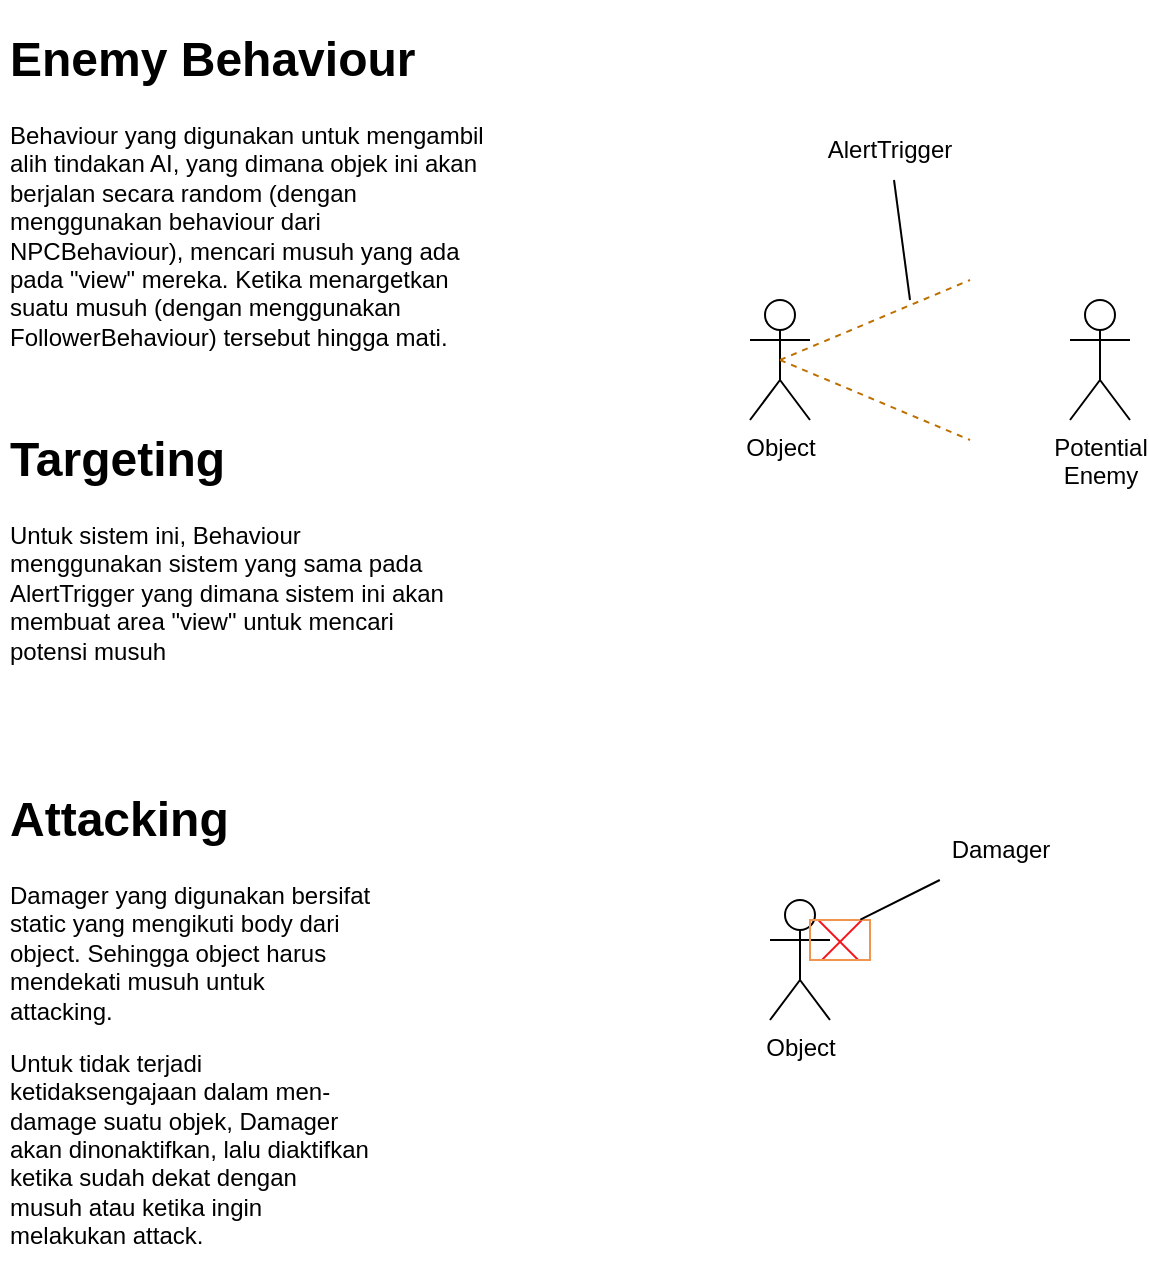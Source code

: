 <mxfile>
    <diagram id="A1zk9c91c2QBh2zsRDUB" name="Page-1">
        <mxGraphModel dx="911" dy="598" grid="1" gridSize="10" guides="1" tooltips="1" connect="1" arrows="1" fold="1" page="1" pageScale="1" pageWidth="850" pageHeight="1100" math="0" shadow="0">
            <root>
                <mxCell id="0"/>
                <mxCell id="1" parent="0"/>
                <mxCell id="2" value="&lt;h1&gt;Enemy Behaviour&lt;/h1&gt;&lt;p&gt;Behaviour yang digunakan untuk mengambil alih tindakan AI, yang dimana objek ini akan berjalan secara random (dengan menggunakan behaviour dari NPCBehaviour), mencari musuh yang ada pada &quot;view&quot; mereka. Ketika menargetkan suatu musuh (dengan menggunakan FollowerBehaviour) tersebut hingga mati.&amp;nbsp;&lt;/p&gt;" style="text;html=1;strokeColor=none;fillColor=none;spacing=5;spacingTop=-20;whiteSpace=wrap;overflow=hidden;rounded=0;" parent="1" vertex="1">
                    <mxGeometry x="50" y="80" width="250" height="180" as="geometry"/>
                </mxCell>
                <mxCell id="3" value="&lt;h1&gt;Targeting&lt;/h1&gt;&lt;p&gt;Untuk sistem ini, Behaviour menggunakan sistem yang sama pada AlertTrigger yang dimana sistem ini akan membuat area &quot;view&quot; untuk mencari potensi musuh&lt;/p&gt;" style="text;html=1;strokeColor=none;fillColor=none;spacing=5;spacingTop=-20;whiteSpace=wrap;overflow=hidden;rounded=0;" parent="1" vertex="1">
                    <mxGeometry x="50" y="280" width="230" height="140" as="geometry"/>
                </mxCell>
                <mxCell id="5" value="&lt;h1&gt;Attacking&lt;/h1&gt;&lt;p&gt;Damager yang digunakan bersifat static yang mengikuti body dari object. Sehingga object harus mendekati musuh untuk attacking.&lt;/p&gt;&lt;p&gt;Untuk tidak terjadi ketidaksengajaan dalam men-damage suatu objek, Damager akan dinonaktifkan, lalu diaktifkan ketika sudah dekat dengan musuh atau ketika ingin melakukan attack.&lt;/p&gt;" style="text;html=1;strokeColor=none;fillColor=none;spacing=5;spacingTop=-20;whiteSpace=wrap;overflow=hidden;rounded=0;" parent="1" vertex="1">
                    <mxGeometry x="50" y="460" width="190" height="250" as="geometry"/>
                </mxCell>
                <mxCell id="6" value="Object" style="shape=umlActor;verticalLabelPosition=bottom;verticalAlign=top;html=1;outlineConnect=0;" vertex="1" parent="1">
                    <mxGeometry x="425" y="220" width="30" height="60" as="geometry"/>
                </mxCell>
                <mxCell id="7" value="" style="endArrow=none;html=1;exitX=0.5;exitY=0.5;exitDx=0;exitDy=0;exitPerimeter=0;fillColor=#f0a30a;strokeColor=#BD7000;dashed=1;" edge="1" parent="1" source="6">
                    <mxGeometry width="50" height="50" relative="1" as="geometry">
                        <mxPoint x="415" y="290" as="sourcePoint"/>
                        <mxPoint x="535" y="210" as="targetPoint"/>
                    </mxGeometry>
                </mxCell>
                <mxCell id="8" value="" style="endArrow=none;html=1;exitX=0.5;exitY=0.5;exitDx=0;exitDy=0;exitPerimeter=0;fillColor=#f0a30a;strokeColor=#BD7000;dashed=1;" edge="1" parent="1" source="6">
                    <mxGeometry width="50" height="50" relative="1" as="geometry">
                        <mxPoint x="450.0" y="280" as="sourcePoint"/>
                        <mxPoint x="535" y="290" as="targetPoint"/>
                    </mxGeometry>
                </mxCell>
                <mxCell id="9" value="Potential&lt;br&gt;Enemy" style="shape=umlActor;verticalLabelPosition=bottom;verticalAlign=top;html=1;outlineConnect=0;" vertex="1" parent="1">
                    <mxGeometry x="585" y="220" width="30" height="60" as="geometry"/>
                </mxCell>
                <mxCell id="10" value="AlertTrigger" style="text;html=1;strokeColor=none;fillColor=none;align=center;verticalAlign=middle;whiteSpace=wrap;rounded=0;" vertex="1" parent="1">
                    <mxGeometry x="465" y="130" width="60" height="30" as="geometry"/>
                </mxCell>
                <mxCell id="11" value="" style="endArrow=none;html=1;" edge="1" parent="1" target="10">
                    <mxGeometry width="50" height="50" relative="1" as="geometry">
                        <mxPoint x="505" y="220" as="sourcePoint"/>
                        <mxPoint x="405" y="340" as="targetPoint"/>
                    </mxGeometry>
                </mxCell>
                <mxCell id="12" value="Object" style="shape=umlActor;verticalLabelPosition=bottom;verticalAlign=top;html=1;outlineConnect=0;" vertex="1" parent="1">
                    <mxGeometry x="435" y="520" width="30" height="60" as="geometry"/>
                </mxCell>
                <mxCell id="13" value="" style="rounded=0;whiteSpace=wrap;html=1;fillStyle=cross-hatch;fillColor=#F51119;strokeColor=#F0954F;" vertex="1" parent="1">
                    <mxGeometry x="455" y="530" width="30" height="20" as="geometry"/>
                </mxCell>
                <mxCell id="14" value="Damager" style="text;html=1;align=center;verticalAlign=middle;resizable=0;points=[];autosize=1;strokeColor=none;fillColor=none;" vertex="1" parent="1">
                    <mxGeometry x="515" y="480" width="70" height="30" as="geometry"/>
                </mxCell>
                <mxCell id="15" value="" style="endArrow=none;html=1;exitX=0.84;exitY=-0.011;exitDx=0;exitDy=0;exitPerimeter=0;" edge="1" parent="1" source="13" target="14">
                    <mxGeometry width="50" height="50" relative="1" as="geometry">
                        <mxPoint x="460" y="540" as="sourcePoint"/>
                        <mxPoint x="510" y="490" as="targetPoint"/>
                    </mxGeometry>
                </mxCell>
            </root>
        </mxGraphModel>
    </diagram>
</mxfile>
